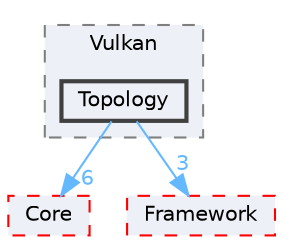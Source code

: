digraph "D:/Peridyno/peridyno/src/Topology/Vulkan/Topology"
{
 // LATEX_PDF_SIZE
  bgcolor="transparent";
  edge [fontname=Helvetica,fontsize=10,labelfontname=Helvetica,labelfontsize=10];
  node [fontname=Helvetica,fontsize=10,shape=box,height=0.2,width=0.4];
  compound=true
  subgraph clusterdir_3eb2e91c439b7b6d2c08e58661624d85 {
    graph [ bgcolor="#edf0f7", pencolor="grey50", label="Vulkan", fontname=Helvetica,fontsize=10 style="filled,dashed", URL="dir_3eb2e91c439b7b6d2c08e58661624d85.html",tooltip=""]
  dir_bcfc895814acd68ae4b6c58b7550e395 [label="Topology", fillcolor="#edf0f7", color="grey25", style="filled,bold", URL="dir_bcfc895814acd68ae4b6c58b7550e395.html",tooltip=""];
  }
  dir_18ab09de471ddf4a6c726bf6f36eb1c9 [label="Core", fillcolor="#edf0f7", color="red", style="filled,dashed", URL="dir_18ab09de471ddf4a6c726bf6f36eb1c9.html",tooltip=""];
  dir_72c161997c5186b0a4bbf39a44809cf4 [label="Framework", fillcolor="#edf0f7", color="red", style="filled,dashed", URL="dir_72c161997c5186b0a4bbf39a44809cf4.html",tooltip=""];
  dir_bcfc895814acd68ae4b6c58b7550e395->dir_18ab09de471ddf4a6c726bf6f36eb1c9 [headlabel="6", labeldistance=1.5 headhref="dir_000083_000014.html" href="dir_000083_000014.html" color="steelblue1" fontcolor="steelblue1"];
  dir_bcfc895814acd68ae4b6c58b7550e395->dir_72c161997c5186b0a4bbf39a44809cf4 [headlabel="3", labeldistance=1.5 headhref="dir_000083_000027.html" href="dir_000083_000027.html" color="steelblue1" fontcolor="steelblue1"];
}
